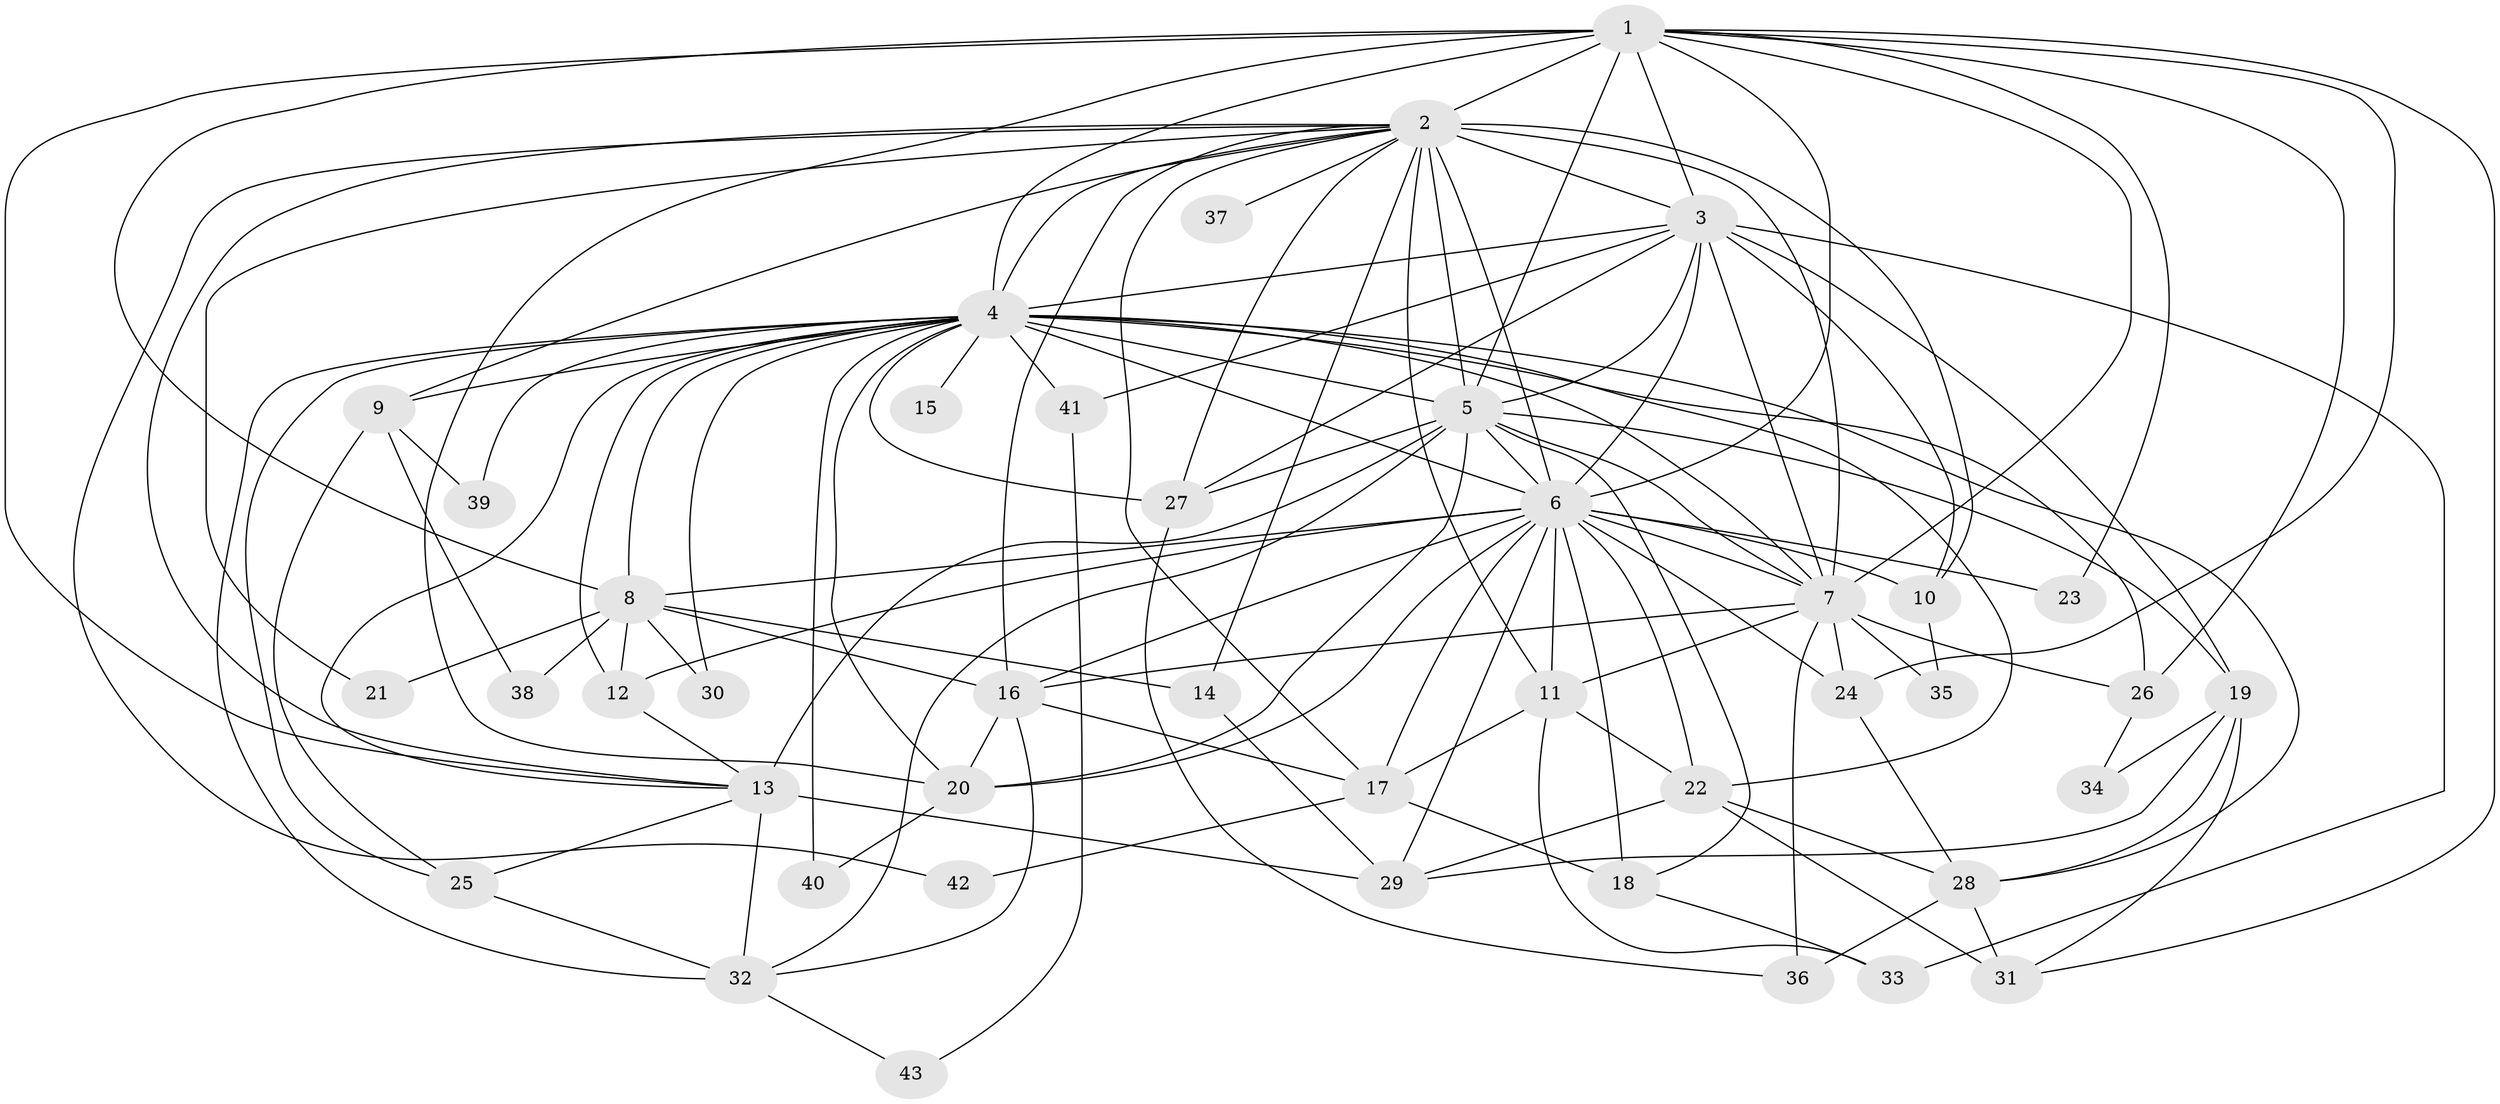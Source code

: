 // original degree distribution, {19: 0.009433962264150943, 20: 0.009433962264150943, 15: 0.018867924528301886, 18: 0.009433962264150943, 26: 0.009433962264150943, 23: 0.009433962264150943, 21: 0.009433962264150943, 25: 0.009433962264150943, 17: 0.009433962264150943, 9: 0.009433962264150943, 6: 0.03773584905660377, 4: 0.08490566037735849, 2: 0.5094339622641509, 3: 0.22641509433962265, 8: 0.018867924528301886, 5: 0.018867924528301886}
// Generated by graph-tools (version 1.1) at 2025/49/03/04/25 22:49:18]
// undirected, 43 vertices, 124 edges
graph export_dot {
  node [color=gray90,style=filled];
  1;
  2;
  3;
  4;
  5;
  6;
  7;
  8;
  9;
  10;
  11;
  12;
  13;
  14;
  15;
  16;
  17;
  18;
  19;
  20;
  21;
  22;
  23;
  24;
  25;
  26;
  27;
  28;
  29;
  30;
  31;
  32;
  33;
  34;
  35;
  36;
  37;
  38;
  39;
  40;
  41;
  42;
  43;
  1 -- 2 [weight=4.0];
  1 -- 3 [weight=2.0];
  1 -- 4 [weight=6.0];
  1 -- 5 [weight=2.0];
  1 -- 6 [weight=4.0];
  1 -- 7 [weight=3.0];
  1 -- 8 [weight=1.0];
  1 -- 13 [weight=2.0];
  1 -- 20 [weight=1.0];
  1 -- 23 [weight=1.0];
  1 -- 24 [weight=1.0];
  1 -- 26 [weight=2.0];
  1 -- 31 [weight=1.0];
  2 -- 3 [weight=2.0];
  2 -- 4 [weight=2.0];
  2 -- 5 [weight=2.0];
  2 -- 6 [weight=4.0];
  2 -- 7 [weight=2.0];
  2 -- 9 [weight=2.0];
  2 -- 10 [weight=1.0];
  2 -- 11 [weight=1.0];
  2 -- 13 [weight=1.0];
  2 -- 14 [weight=2.0];
  2 -- 16 [weight=1.0];
  2 -- 17 [weight=2.0];
  2 -- 21 [weight=1.0];
  2 -- 27 [weight=1.0];
  2 -- 37 [weight=1.0];
  2 -- 42 [weight=1.0];
  3 -- 4 [weight=2.0];
  3 -- 5 [weight=1.0];
  3 -- 6 [weight=3.0];
  3 -- 7 [weight=1.0];
  3 -- 10 [weight=1.0];
  3 -- 19 [weight=1.0];
  3 -- 27 [weight=1.0];
  3 -- 33 [weight=1.0];
  3 -- 41 [weight=1.0];
  4 -- 5 [weight=1.0];
  4 -- 6 [weight=3.0];
  4 -- 7 [weight=1.0];
  4 -- 8 [weight=1.0];
  4 -- 9 [weight=2.0];
  4 -- 12 [weight=1.0];
  4 -- 13 [weight=1.0];
  4 -- 15 [weight=1.0];
  4 -- 20 [weight=1.0];
  4 -- 22 [weight=5.0];
  4 -- 25 [weight=1.0];
  4 -- 26 [weight=1.0];
  4 -- 27 [weight=1.0];
  4 -- 28 [weight=1.0];
  4 -- 30 [weight=1.0];
  4 -- 32 [weight=2.0];
  4 -- 39 [weight=1.0];
  4 -- 40 [weight=1.0];
  4 -- 41 [weight=1.0];
  5 -- 6 [weight=3.0];
  5 -- 7 [weight=1.0];
  5 -- 13 [weight=7.0];
  5 -- 18 [weight=1.0];
  5 -- 19 [weight=1.0];
  5 -- 20 [weight=1.0];
  5 -- 27 [weight=1.0];
  5 -- 32 [weight=1.0];
  6 -- 7 [weight=2.0];
  6 -- 8 [weight=2.0];
  6 -- 10 [weight=1.0];
  6 -- 11 [weight=6.0];
  6 -- 12 [weight=1.0];
  6 -- 16 [weight=1.0];
  6 -- 17 [weight=1.0];
  6 -- 18 [weight=2.0];
  6 -- 20 [weight=1.0];
  6 -- 22 [weight=1.0];
  6 -- 23 [weight=3.0];
  6 -- 24 [weight=3.0];
  6 -- 29 [weight=1.0];
  7 -- 11 [weight=2.0];
  7 -- 16 [weight=1.0];
  7 -- 24 [weight=1.0];
  7 -- 26 [weight=1.0];
  7 -- 35 [weight=1.0];
  7 -- 36 [weight=1.0];
  8 -- 12 [weight=1.0];
  8 -- 14 [weight=1.0];
  8 -- 16 [weight=1.0];
  8 -- 21 [weight=1.0];
  8 -- 30 [weight=1.0];
  8 -- 38 [weight=1.0];
  9 -- 25 [weight=1.0];
  9 -- 38 [weight=1.0];
  9 -- 39 [weight=1.0];
  10 -- 35 [weight=1.0];
  11 -- 17 [weight=1.0];
  11 -- 22 [weight=1.0];
  11 -- 33 [weight=1.0];
  12 -- 13 [weight=1.0];
  13 -- 25 [weight=1.0];
  13 -- 29 [weight=1.0];
  13 -- 32 [weight=1.0];
  14 -- 29 [weight=2.0];
  16 -- 17 [weight=1.0];
  16 -- 20 [weight=4.0];
  16 -- 32 [weight=1.0];
  17 -- 18 [weight=1.0];
  17 -- 42 [weight=1.0];
  18 -- 33 [weight=1.0];
  19 -- 28 [weight=1.0];
  19 -- 29 [weight=1.0];
  19 -- 31 [weight=1.0];
  19 -- 34 [weight=1.0];
  20 -- 40 [weight=1.0];
  22 -- 28 [weight=1.0];
  22 -- 29 [weight=1.0];
  22 -- 31 [weight=1.0];
  24 -- 28 [weight=1.0];
  25 -- 32 [weight=1.0];
  26 -- 34 [weight=1.0];
  27 -- 36 [weight=1.0];
  28 -- 31 [weight=1.0];
  28 -- 36 [weight=1.0];
  32 -- 43 [weight=1.0];
  41 -- 43 [weight=1.0];
}
